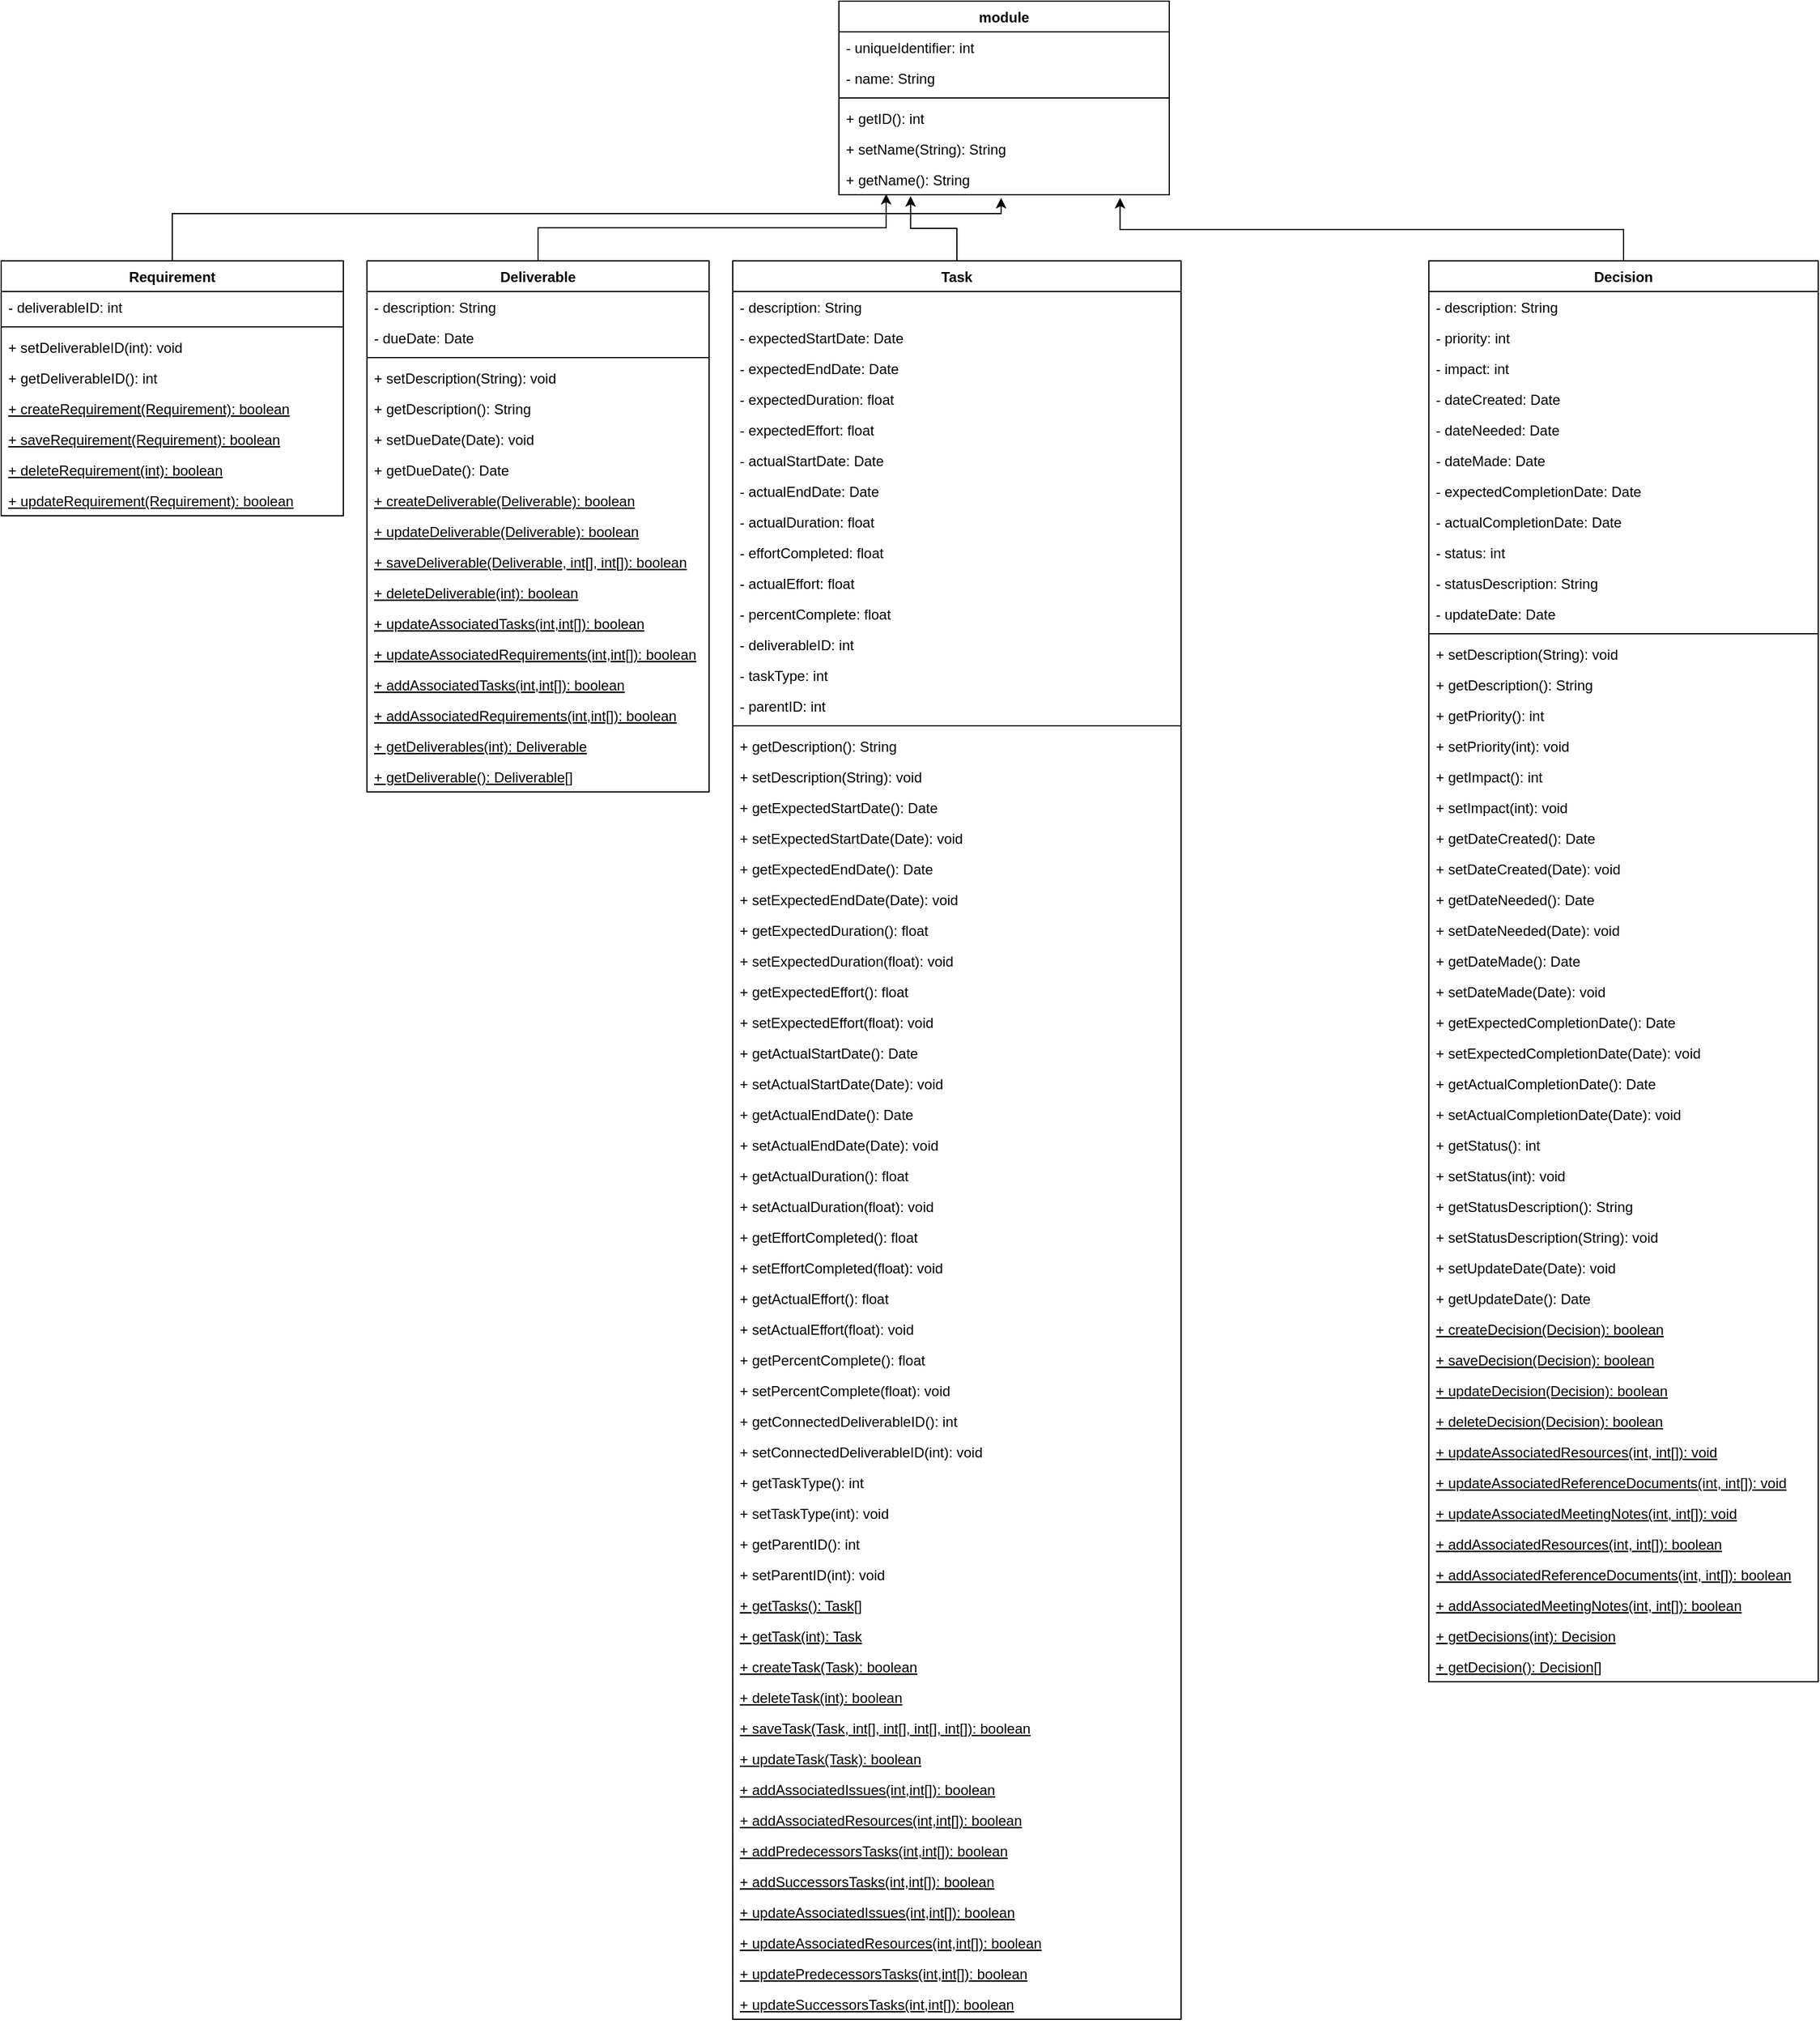 <mxfile version="13.0.5" type="github">
  <diagram id="h3Ek2yhjag-Ijy3UuA3x" name="Page-1">
    <mxGraphModel dx="11185" dy="635" grid="1" gridSize="10" guides="1" tooltips="1" connect="1" arrows="1" fold="1" page="1" pageScale="1" pageWidth="10000" pageHeight="10000" math="0" shadow="0">
      <root>
        <mxCell id="0" />
        <mxCell id="1" parent="0" />
        <mxCell id="AJkytsJuZ1-eA44GaWmQ-24" value="module" style="swimlane;fontStyle=1;align=center;verticalAlign=top;childLayout=stackLayout;horizontal=1;startSize=26;horizontalStack=0;resizeParent=1;resizeParentMax=0;resizeLast=0;collapsible=1;marginBottom=0;" parent="1" vertex="1">
          <mxGeometry x="490" y="40" width="280" height="164" as="geometry" />
        </mxCell>
        <mxCell id="AJkytsJuZ1-eA44GaWmQ-25" value="- uniqueIdentifier: int" style="text;strokeColor=none;fillColor=none;align=left;verticalAlign=top;spacingLeft=4;spacingRight=4;overflow=hidden;rotatable=0;points=[[0,0.5],[1,0.5]];portConstraint=eastwest;" parent="AJkytsJuZ1-eA44GaWmQ-24" vertex="1">
          <mxGeometry y="26" width="280" height="26" as="geometry" />
        </mxCell>
        <mxCell id="AJkytsJuZ1-eA44GaWmQ-26" value="- name: String" style="text;strokeColor=none;fillColor=none;align=left;verticalAlign=top;spacingLeft=4;spacingRight=4;overflow=hidden;rotatable=0;points=[[0,0.5],[1,0.5]];portConstraint=eastwest;" parent="AJkytsJuZ1-eA44GaWmQ-24" vertex="1">
          <mxGeometry y="52" width="280" height="26" as="geometry" />
        </mxCell>
        <mxCell id="AJkytsJuZ1-eA44GaWmQ-29" value="" style="line;strokeWidth=1;fillColor=none;align=left;verticalAlign=middle;spacingTop=-1;spacingLeft=3;spacingRight=3;rotatable=0;labelPosition=right;points=[];portConstraint=eastwest;" parent="AJkytsJuZ1-eA44GaWmQ-24" vertex="1">
          <mxGeometry y="78" width="280" height="8" as="geometry" />
        </mxCell>
        <mxCell id="AJkytsJuZ1-eA44GaWmQ-30" value="+ getID(): int" style="text;strokeColor=none;fillColor=none;align=left;verticalAlign=top;spacingLeft=4;spacingRight=4;overflow=hidden;rotatable=0;points=[[0,0.5],[1,0.5]];portConstraint=eastwest;" parent="AJkytsJuZ1-eA44GaWmQ-24" vertex="1">
          <mxGeometry y="86" width="280" height="26" as="geometry" />
        </mxCell>
        <mxCell id="AJkytsJuZ1-eA44GaWmQ-31" value="+ setName(String): String" style="text;strokeColor=none;fillColor=none;align=left;verticalAlign=top;spacingLeft=4;spacingRight=4;overflow=hidden;rotatable=0;points=[[0,0.5],[1,0.5]];portConstraint=eastwest;" parent="AJkytsJuZ1-eA44GaWmQ-24" vertex="1">
          <mxGeometry y="112" width="280" height="26" as="geometry" />
        </mxCell>
        <mxCell id="AJkytsJuZ1-eA44GaWmQ-32" value="+ getName(): String" style="text;strokeColor=none;fillColor=none;align=left;verticalAlign=top;spacingLeft=4;spacingRight=4;overflow=hidden;rotatable=0;points=[[0,0.5],[1,0.5]];portConstraint=eastwest;" parent="AJkytsJuZ1-eA44GaWmQ-24" vertex="1">
          <mxGeometry y="138" width="280" height="26" as="geometry" />
        </mxCell>
        <mxCell id="AJkytsJuZ1-eA44GaWmQ-47" style="edgeStyle=orthogonalEdgeStyle;rounded=0;orthogonalLoop=1;jettySize=auto;html=1;entryX=0.143;entryY=0.974;entryDx=0;entryDy=0;entryPerimeter=0;" parent="1" source="rIIZ6E1I2lcJWbTjNb9e-1" target="AJkytsJuZ1-eA44GaWmQ-32" edge="1">
          <mxGeometry relative="1" as="geometry" />
        </mxCell>
        <mxCell id="AJkytsJuZ1-eA44GaWmQ-132" style="rounded=0;orthogonalLoop=1;jettySize=auto;html=1;entryX=0.217;entryY=1.045;entryDx=0;entryDy=0;entryPerimeter=0;edgeStyle=elbowEdgeStyle;elbow=vertical;" parent="1" source="AJkytsJuZ1-eA44GaWmQ-66" target="AJkytsJuZ1-eA44GaWmQ-32" edge="1">
          <mxGeometry relative="1" as="geometry" />
        </mxCell>
        <mxCell id="rIIZ6E1I2lcJWbTjNb9e-1" value="Deliverable" style="swimlane;fontStyle=1;align=center;verticalAlign=top;childLayout=stackLayout;horizontal=1;startSize=26;horizontalStack=0;resizeParent=1;resizeParentMax=0;resizeLast=0;collapsible=1;marginBottom=0;" parent="1" vertex="1">
          <mxGeometry x="90" y="260" width="290" height="450" as="geometry" />
        </mxCell>
        <mxCell id="rIIZ6E1I2lcJWbTjNb9e-6" value="- description: String" style="text;strokeColor=none;fillColor=none;align=left;verticalAlign=top;spacingLeft=4;spacingRight=4;overflow=hidden;rotatable=0;points=[[0,0.5],[1,0.5]];portConstraint=eastwest;" parent="rIIZ6E1I2lcJWbTjNb9e-1" vertex="1">
          <mxGeometry y="26" width="290" height="26" as="geometry" />
        </mxCell>
        <mxCell id="rIIZ6E1I2lcJWbTjNb9e-7" value="- dueDate: Date" style="text;strokeColor=none;fillColor=none;align=left;verticalAlign=top;spacingLeft=4;spacingRight=4;overflow=hidden;rotatable=0;points=[[0,0.5],[1,0.5]];portConstraint=eastwest;" parent="rIIZ6E1I2lcJWbTjNb9e-1" vertex="1">
          <mxGeometry y="52" width="290" height="26" as="geometry" />
        </mxCell>
        <mxCell id="rIIZ6E1I2lcJWbTjNb9e-3" value="" style="line;strokeWidth=1;fillColor=none;align=left;verticalAlign=middle;spacingTop=-1;spacingLeft=3;spacingRight=3;rotatable=0;labelPosition=right;points=[];portConstraint=eastwest;" parent="rIIZ6E1I2lcJWbTjNb9e-1" vertex="1">
          <mxGeometry y="78" width="290" height="8" as="geometry" />
        </mxCell>
        <mxCell id="rIIZ6E1I2lcJWbTjNb9e-20" value="+ setDescription(String): void" style="text;strokeColor=none;fillColor=none;align=left;verticalAlign=top;spacingLeft=4;spacingRight=4;overflow=hidden;rotatable=0;points=[[0,0.5],[1,0.5]];portConstraint=eastwest;" parent="rIIZ6E1I2lcJWbTjNb9e-1" vertex="1">
          <mxGeometry y="86" width="290" height="26" as="geometry" />
        </mxCell>
        <mxCell id="rIIZ6E1I2lcJWbTjNb9e-13" value="+ getDescription(): String" style="text;strokeColor=none;fillColor=none;align=left;verticalAlign=top;spacingLeft=4;spacingRight=4;overflow=hidden;rotatable=0;points=[[0,0.5],[1,0.5]];portConstraint=eastwest;" parent="rIIZ6E1I2lcJWbTjNb9e-1" vertex="1">
          <mxGeometry y="112" width="290" height="26" as="geometry" />
        </mxCell>
        <mxCell id="rIIZ6E1I2lcJWbTjNb9e-21" value="+ setDueDate(Date): void" style="text;strokeColor=none;fillColor=none;align=left;verticalAlign=top;spacingLeft=4;spacingRight=4;overflow=hidden;rotatable=0;points=[[0,0.5],[1,0.5]];portConstraint=eastwest;" parent="rIIZ6E1I2lcJWbTjNb9e-1" vertex="1">
          <mxGeometry y="138" width="290" height="26" as="geometry" />
        </mxCell>
        <mxCell id="rIIZ6E1I2lcJWbTjNb9e-14" value="+ getDueDate(): Date" style="text;strokeColor=none;fillColor=none;align=left;verticalAlign=top;spacingLeft=4;spacingRight=4;overflow=hidden;rotatable=0;points=[[0,0.5],[1,0.5]];portConstraint=eastwest;" parent="rIIZ6E1I2lcJWbTjNb9e-1" vertex="1">
          <mxGeometry y="164" width="290" height="26" as="geometry" />
        </mxCell>
        <mxCell id="rIIZ6E1I2lcJWbTjNb9e-15" value="+ createDeliverable(Deliverable): boolean" style="text;strokeColor=none;fillColor=none;align=left;verticalAlign=top;spacingLeft=4;spacingRight=4;overflow=hidden;rotatable=0;points=[[0,0.5],[1,0.5]];portConstraint=eastwest;fontStyle=4" parent="rIIZ6E1I2lcJWbTjNb9e-1" vertex="1">
          <mxGeometry y="190" width="290" height="26" as="geometry" />
        </mxCell>
        <mxCell id="rIIZ6E1I2lcJWbTjNb9e-17" value="+ updateDeliverable(Deliverable): boolean" style="text;strokeColor=none;fillColor=none;align=left;verticalAlign=top;spacingLeft=4;spacingRight=4;overflow=hidden;rotatable=0;points=[[0,0.5],[1,0.5]];portConstraint=eastwest;fontStyle=4" parent="rIIZ6E1I2lcJWbTjNb9e-1" vertex="1">
          <mxGeometry y="216" width="290" height="26" as="geometry" />
        </mxCell>
        <mxCell id="rIIZ6E1I2lcJWbTjNb9e-22" value="+ saveDeliverable(Deliverable, int[], int[]): boolean" style="text;strokeColor=none;fillColor=none;align=left;verticalAlign=top;spacingLeft=4;spacingRight=4;overflow=hidden;rotatable=0;points=[[0,0.5],[1,0.5]];portConstraint=eastwest;fontStyle=4" parent="rIIZ6E1I2lcJWbTjNb9e-1" vertex="1">
          <mxGeometry y="242" width="290" height="26" as="geometry" />
        </mxCell>
        <mxCell id="rIIZ6E1I2lcJWbTjNb9e-24" value="+ deleteDeliverable(int): boolean" style="text;strokeColor=none;fillColor=none;align=left;verticalAlign=top;spacingLeft=4;spacingRight=4;overflow=hidden;rotatable=0;points=[[0,0.5],[1,0.5]];portConstraint=eastwest;fontStyle=4" parent="rIIZ6E1I2lcJWbTjNb9e-1" vertex="1">
          <mxGeometry y="268" width="290" height="26" as="geometry" />
        </mxCell>
        <mxCell id="AJkytsJuZ1-eA44GaWmQ-18" value="+ updateAssociatedTasks(int,int[]): boolean" style="text;strokeColor=none;fillColor=none;align=left;verticalAlign=top;spacingLeft=4;spacingRight=4;overflow=hidden;rotatable=0;points=[[0,0.5],[1,0.5]];portConstraint=eastwest;fontStyle=4" parent="rIIZ6E1I2lcJWbTjNb9e-1" vertex="1">
          <mxGeometry y="294" width="290" height="26" as="geometry" />
        </mxCell>
        <mxCell id="AJkytsJuZ1-eA44GaWmQ-19" value="+ updateAssociatedRequirements(int,int[]): boolean" style="text;strokeColor=none;fillColor=none;align=left;verticalAlign=top;spacingLeft=4;spacingRight=4;overflow=hidden;rotatable=0;points=[[0,0.5],[1,0.5]];portConstraint=eastwest;fontStyle=4" parent="rIIZ6E1I2lcJWbTjNb9e-1" vertex="1">
          <mxGeometry y="320" width="290" height="26" as="geometry" />
        </mxCell>
        <mxCell id="AJkytsJuZ1-eA44GaWmQ-20" value="+ addAssociatedTasks(int,int[]): boolean" style="text;strokeColor=none;fillColor=none;align=left;verticalAlign=top;spacingLeft=4;spacingRight=4;overflow=hidden;rotatable=0;points=[[0,0.5],[1,0.5]];portConstraint=eastwest;fontStyle=4" parent="rIIZ6E1I2lcJWbTjNb9e-1" vertex="1">
          <mxGeometry y="346" width="290" height="26" as="geometry" />
        </mxCell>
        <mxCell id="AJkytsJuZ1-eA44GaWmQ-21" value="+ addAssociatedRequirements(int,int[]): boolean" style="text;strokeColor=none;fillColor=none;align=left;verticalAlign=top;spacingLeft=4;spacingRight=4;overflow=hidden;rotatable=0;points=[[0,0.5],[1,0.5]];portConstraint=eastwest;fontStyle=4" parent="rIIZ6E1I2lcJWbTjNb9e-1" vertex="1">
          <mxGeometry y="372" width="290" height="26" as="geometry" />
        </mxCell>
        <mxCell id="AJkytsJuZ1-eA44GaWmQ-22" value="+ getDeliverables(int): Deliverable" style="text;strokeColor=none;fillColor=none;align=left;verticalAlign=top;spacingLeft=4;spacingRight=4;overflow=hidden;rotatable=0;points=[[0,0.5],[1,0.5]];portConstraint=eastwest;fontStyle=4" parent="rIIZ6E1I2lcJWbTjNb9e-1" vertex="1">
          <mxGeometry y="398" width="290" height="26" as="geometry" />
        </mxCell>
        <mxCell id="AJkytsJuZ1-eA44GaWmQ-23" value="+ getDeliverable(): Deliverable[]" style="text;strokeColor=none;fillColor=none;align=left;verticalAlign=top;spacingLeft=4;spacingRight=4;overflow=hidden;rotatable=0;points=[[0,0.5],[1,0.5]];portConstraint=eastwest;fontStyle=4" parent="rIIZ6E1I2lcJWbTjNb9e-1" vertex="1">
          <mxGeometry y="424" width="290" height="26" as="geometry" />
        </mxCell>
        <mxCell id="oW8NMeTdjoWrqpmzOP1x-64" style="edgeStyle=elbowEdgeStyle;rounded=0;orthogonalLoop=1;jettySize=auto;elbow=vertical;html=1;entryX=0.851;entryY=1.103;entryDx=0;entryDy=0;entryPerimeter=0;" edge="1" parent="1" source="oW8NMeTdjoWrqpmzOP1x-33" target="AJkytsJuZ1-eA44GaWmQ-32">
          <mxGeometry relative="1" as="geometry" />
        </mxCell>
        <mxCell id="oW8NMeTdjoWrqpmzOP1x-33" value="Decision" style="swimlane;fontStyle=1;align=center;verticalAlign=top;childLayout=stackLayout;horizontal=1;startSize=26;horizontalStack=0;resizeParent=1;resizeParentMax=0;resizeLast=0;collapsible=1;marginBottom=0;" vertex="1" parent="1">
          <mxGeometry x="990" y="260" width="330" height="1204" as="geometry">
            <mxRectangle x="990" y="260" width="90" height="26" as="alternateBounds" />
          </mxGeometry>
        </mxCell>
        <mxCell id="oW8NMeTdjoWrqpmzOP1x-34" value="- description: String" style="text;strokeColor=none;fillColor=none;align=left;verticalAlign=top;spacingLeft=4;spacingRight=4;overflow=hidden;rotatable=0;points=[[0,0.5],[1,0.5]];portConstraint=eastwest;" vertex="1" parent="oW8NMeTdjoWrqpmzOP1x-33">
          <mxGeometry y="26" width="330" height="26" as="geometry" />
        </mxCell>
        <mxCell id="oW8NMeTdjoWrqpmzOP1x-35" value="- priority: int " style="text;strokeColor=none;fillColor=none;align=left;verticalAlign=top;spacingLeft=4;spacingRight=4;overflow=hidden;rotatable=0;points=[[0,0.5],[1,0.5]];portConstraint=eastwest;" vertex="1" parent="oW8NMeTdjoWrqpmzOP1x-33">
          <mxGeometry y="52" width="330" height="26" as="geometry" />
        </mxCell>
        <mxCell id="oW8NMeTdjoWrqpmzOP1x-36" value="- impact: int" style="text;strokeColor=none;fillColor=none;align=left;verticalAlign=top;spacingLeft=4;spacingRight=4;overflow=hidden;rotatable=0;points=[[0,0.5],[1,0.5]];portConstraint=eastwest;" vertex="1" parent="oW8NMeTdjoWrqpmzOP1x-33">
          <mxGeometry y="78" width="330" height="26" as="geometry" />
        </mxCell>
        <mxCell id="oW8NMeTdjoWrqpmzOP1x-37" value="- dateCreated: Date" style="text;strokeColor=none;fillColor=none;align=left;verticalAlign=top;spacingLeft=4;spacingRight=4;overflow=hidden;rotatable=0;points=[[0,0.5],[1,0.5]];portConstraint=eastwest;" vertex="1" parent="oW8NMeTdjoWrqpmzOP1x-33">
          <mxGeometry y="104" width="330" height="26" as="geometry" />
        </mxCell>
        <mxCell id="oW8NMeTdjoWrqpmzOP1x-38" value="- dateNeeded: Date" style="text;strokeColor=none;fillColor=none;align=left;verticalAlign=top;spacingLeft=4;spacingRight=4;overflow=hidden;rotatable=0;points=[[0,0.5],[1,0.5]];portConstraint=eastwest;" vertex="1" parent="oW8NMeTdjoWrqpmzOP1x-33">
          <mxGeometry y="130" width="330" height="26" as="geometry" />
        </mxCell>
        <mxCell id="oW8NMeTdjoWrqpmzOP1x-39" value="- dateMade: Date" style="text;strokeColor=none;fillColor=none;align=left;verticalAlign=top;spacingLeft=4;spacingRight=4;overflow=hidden;rotatable=0;points=[[0,0.5],[1,0.5]];portConstraint=eastwest;" vertex="1" parent="oW8NMeTdjoWrqpmzOP1x-33">
          <mxGeometry y="156" width="330" height="26" as="geometry" />
        </mxCell>
        <mxCell id="oW8NMeTdjoWrqpmzOP1x-40" value="- expectedCompletionDate: Date&#xa;" style="text;strokeColor=none;fillColor=none;align=left;verticalAlign=top;spacingLeft=4;spacingRight=4;overflow=hidden;rotatable=0;points=[[0,0.5],[1,0.5]];portConstraint=eastwest;" vertex="1" parent="oW8NMeTdjoWrqpmzOP1x-33">
          <mxGeometry y="182" width="330" height="26" as="geometry" />
        </mxCell>
        <mxCell id="oW8NMeTdjoWrqpmzOP1x-41" value="- actualCompletionDate: Date" style="text;strokeColor=none;fillColor=none;align=left;verticalAlign=top;spacingLeft=4;spacingRight=4;overflow=hidden;rotatable=0;points=[[0,0.5],[1,0.5]];portConstraint=eastwest;" vertex="1" parent="oW8NMeTdjoWrqpmzOP1x-33">
          <mxGeometry y="208" width="330" height="26" as="geometry" />
        </mxCell>
        <mxCell id="oW8NMeTdjoWrqpmzOP1x-43" value="- status: int" style="text;strokeColor=none;fillColor=none;align=left;verticalAlign=top;spacingLeft=4;spacingRight=4;overflow=hidden;rotatable=0;points=[[0,0.5],[1,0.5]];portConstraint=eastwest;" vertex="1" parent="oW8NMeTdjoWrqpmzOP1x-33">
          <mxGeometry y="234" width="330" height="26" as="geometry" />
        </mxCell>
        <mxCell id="oW8NMeTdjoWrqpmzOP1x-44" value="- statusDescription: String" style="text;strokeColor=none;fillColor=none;align=left;verticalAlign=top;spacingLeft=4;spacingRight=4;overflow=hidden;rotatable=0;points=[[0,0.5],[1,0.5]];portConstraint=eastwest;" vertex="1" parent="oW8NMeTdjoWrqpmzOP1x-33">
          <mxGeometry y="260" width="330" height="26" as="geometry" />
        </mxCell>
        <mxCell id="oW8NMeTdjoWrqpmzOP1x-45" value="- updateDate: Date" style="text;strokeColor=none;fillColor=none;align=left;verticalAlign=top;spacingLeft=4;spacingRight=4;overflow=hidden;rotatable=0;points=[[0,0.5],[1,0.5]];portConstraint=eastwest;" vertex="1" parent="oW8NMeTdjoWrqpmzOP1x-33">
          <mxGeometry y="286" width="330" height="26" as="geometry" />
        </mxCell>
        <mxCell id="oW8NMeTdjoWrqpmzOP1x-46" value="" style="line;strokeWidth=1;fillColor=none;align=left;verticalAlign=middle;spacingTop=-1;spacingLeft=3;spacingRight=3;rotatable=0;labelPosition=right;points=[];portConstraint=eastwest;" vertex="1" parent="oW8NMeTdjoWrqpmzOP1x-33">
          <mxGeometry y="312" width="330" height="8" as="geometry" />
        </mxCell>
        <mxCell id="oW8NMeTdjoWrqpmzOP1x-49" value="+ setDescription(String): void" style="text;strokeColor=none;fillColor=none;align=left;verticalAlign=top;spacingLeft=4;spacingRight=4;overflow=hidden;rotatable=0;points=[[0,0.5],[1,0.5]];portConstraint=eastwest;" vertex="1" parent="oW8NMeTdjoWrqpmzOP1x-33">
          <mxGeometry y="320" width="330" height="26" as="geometry" />
        </mxCell>
        <mxCell id="oW8NMeTdjoWrqpmzOP1x-50" value="+ getDescription(): String" style="text;strokeColor=none;fillColor=none;align=left;verticalAlign=top;spacingLeft=4;spacingRight=4;overflow=hidden;rotatable=0;points=[[0,0.5],[1,0.5]];portConstraint=eastwest;" vertex="1" parent="oW8NMeTdjoWrqpmzOP1x-33">
          <mxGeometry y="346" width="330" height="26" as="geometry" />
        </mxCell>
        <mxCell id="oW8NMeTdjoWrqpmzOP1x-88" value="+ getPriority(): int " style="text;strokeColor=none;fillColor=none;align=left;verticalAlign=top;spacingLeft=4;spacingRight=4;overflow=hidden;rotatable=0;points=[[0,0.5],[1,0.5]];portConstraint=eastwest;" vertex="1" parent="oW8NMeTdjoWrqpmzOP1x-33">
          <mxGeometry y="372" width="330" height="26" as="geometry" />
        </mxCell>
        <mxCell id="oW8NMeTdjoWrqpmzOP1x-89" value="+ setPriority(int): void" style="text;strokeColor=none;fillColor=none;align=left;verticalAlign=top;spacingLeft=4;spacingRight=4;overflow=hidden;rotatable=0;points=[[0,0.5],[1,0.5]];portConstraint=eastwest;" vertex="1" parent="oW8NMeTdjoWrqpmzOP1x-33">
          <mxGeometry y="398" width="330" height="26" as="geometry" />
        </mxCell>
        <mxCell id="oW8NMeTdjoWrqpmzOP1x-90" value="+ getImpact(): int" style="text;strokeColor=none;fillColor=none;align=left;verticalAlign=top;spacingLeft=4;spacingRight=4;overflow=hidden;rotatable=0;points=[[0,0.5],[1,0.5]];portConstraint=eastwest;" vertex="1" parent="oW8NMeTdjoWrqpmzOP1x-33">
          <mxGeometry y="424" width="330" height="26" as="geometry" />
        </mxCell>
        <mxCell id="oW8NMeTdjoWrqpmzOP1x-91" value="+ setImpact(int): void" style="text;strokeColor=none;fillColor=none;align=left;verticalAlign=top;spacingLeft=4;spacingRight=4;overflow=hidden;rotatable=0;points=[[0,0.5],[1,0.5]];portConstraint=eastwest;" vertex="1" parent="oW8NMeTdjoWrqpmzOP1x-33">
          <mxGeometry y="450" width="330" height="26" as="geometry" />
        </mxCell>
        <mxCell id="oW8NMeTdjoWrqpmzOP1x-92" value="+ getDateCreated(): Date" style="text;strokeColor=none;fillColor=none;align=left;verticalAlign=top;spacingLeft=4;spacingRight=4;overflow=hidden;rotatable=0;points=[[0,0.5],[1,0.5]];portConstraint=eastwest;" vertex="1" parent="oW8NMeTdjoWrqpmzOP1x-33">
          <mxGeometry y="476" width="330" height="26" as="geometry" />
        </mxCell>
        <mxCell id="oW8NMeTdjoWrqpmzOP1x-93" value="+ setDateCreated(Date): void" style="text;strokeColor=none;fillColor=none;align=left;verticalAlign=top;spacingLeft=4;spacingRight=4;overflow=hidden;rotatable=0;points=[[0,0.5],[1,0.5]];portConstraint=eastwest;" vertex="1" parent="oW8NMeTdjoWrqpmzOP1x-33">
          <mxGeometry y="502" width="330" height="26" as="geometry" />
        </mxCell>
        <mxCell id="oW8NMeTdjoWrqpmzOP1x-94" value="+ getDateNeeded(): Date" style="text;strokeColor=none;fillColor=none;align=left;verticalAlign=top;spacingLeft=4;spacingRight=4;overflow=hidden;rotatable=0;points=[[0,0.5],[1,0.5]];portConstraint=eastwest;" vertex="1" parent="oW8NMeTdjoWrqpmzOP1x-33">
          <mxGeometry y="528" width="330" height="26" as="geometry" />
        </mxCell>
        <mxCell id="oW8NMeTdjoWrqpmzOP1x-95" value="+ setDateNeeded(Date): void" style="text;strokeColor=none;fillColor=none;align=left;verticalAlign=top;spacingLeft=4;spacingRight=4;overflow=hidden;rotatable=0;points=[[0,0.5],[1,0.5]];portConstraint=eastwest;" vertex="1" parent="oW8NMeTdjoWrqpmzOP1x-33">
          <mxGeometry y="554" width="330" height="26" as="geometry" />
        </mxCell>
        <mxCell id="oW8NMeTdjoWrqpmzOP1x-96" value="+ getDateMade(): Date" style="text;strokeColor=none;fillColor=none;align=left;verticalAlign=top;spacingLeft=4;spacingRight=4;overflow=hidden;rotatable=0;points=[[0,0.5],[1,0.5]];portConstraint=eastwest;" vertex="1" parent="oW8NMeTdjoWrqpmzOP1x-33">
          <mxGeometry y="580" width="330" height="26" as="geometry" />
        </mxCell>
        <mxCell id="oW8NMeTdjoWrqpmzOP1x-97" value="+ setDateMade(Date): void" style="text;strokeColor=none;fillColor=none;align=left;verticalAlign=top;spacingLeft=4;spacingRight=4;overflow=hidden;rotatable=0;points=[[0,0.5],[1,0.5]];portConstraint=eastwest;" vertex="1" parent="oW8NMeTdjoWrqpmzOP1x-33">
          <mxGeometry y="606" width="330" height="26" as="geometry" />
        </mxCell>
        <mxCell id="oW8NMeTdjoWrqpmzOP1x-110" value="+ getExpectedCompletionDate(): Date&#xa;" style="text;strokeColor=none;fillColor=none;align=left;verticalAlign=top;spacingLeft=4;spacingRight=4;overflow=hidden;rotatable=0;points=[[0,0.5],[1,0.5]];portConstraint=eastwest;" vertex="1" parent="oW8NMeTdjoWrqpmzOP1x-33">
          <mxGeometry y="632" width="330" height="26" as="geometry" />
        </mxCell>
        <mxCell id="oW8NMeTdjoWrqpmzOP1x-111" value="+ setExpectedCompletionDate(Date): void&#xa;" style="text;strokeColor=none;fillColor=none;align=left;verticalAlign=top;spacingLeft=4;spacingRight=4;overflow=hidden;rotatable=0;points=[[0,0.5],[1,0.5]];portConstraint=eastwest;" vertex="1" parent="oW8NMeTdjoWrqpmzOP1x-33">
          <mxGeometry y="658" width="330" height="26" as="geometry" />
        </mxCell>
        <mxCell id="oW8NMeTdjoWrqpmzOP1x-112" value="+ getActualCompletionDate(): Date" style="text;strokeColor=none;fillColor=none;align=left;verticalAlign=top;spacingLeft=4;spacingRight=4;overflow=hidden;rotatable=0;points=[[0,0.5],[1,0.5]];portConstraint=eastwest;" vertex="1" parent="oW8NMeTdjoWrqpmzOP1x-33">
          <mxGeometry y="684" width="330" height="26" as="geometry" />
        </mxCell>
        <mxCell id="oW8NMeTdjoWrqpmzOP1x-113" value="+ setActualCompletionDate(Date): void" style="text;strokeColor=none;fillColor=none;align=left;verticalAlign=top;spacingLeft=4;spacingRight=4;overflow=hidden;rotatable=0;points=[[0,0.5],[1,0.5]];portConstraint=eastwest;" vertex="1" parent="oW8NMeTdjoWrqpmzOP1x-33">
          <mxGeometry y="710" width="330" height="26" as="geometry" />
        </mxCell>
        <mxCell id="oW8NMeTdjoWrqpmzOP1x-116" value="+ getStatus(): int" style="text;strokeColor=none;fillColor=none;align=left;verticalAlign=top;spacingLeft=4;spacingRight=4;overflow=hidden;rotatable=0;points=[[0,0.5],[1,0.5]];portConstraint=eastwest;" vertex="1" parent="oW8NMeTdjoWrqpmzOP1x-33">
          <mxGeometry y="736" width="330" height="26" as="geometry" />
        </mxCell>
        <mxCell id="oW8NMeTdjoWrqpmzOP1x-117" value="+ setStatus(int): void" style="text;strokeColor=none;fillColor=none;align=left;verticalAlign=top;spacingLeft=4;spacingRight=4;overflow=hidden;rotatable=0;points=[[0,0.5],[1,0.5]];portConstraint=eastwest;" vertex="1" parent="oW8NMeTdjoWrqpmzOP1x-33">
          <mxGeometry y="762" width="330" height="26" as="geometry" />
        </mxCell>
        <mxCell id="oW8NMeTdjoWrqpmzOP1x-118" value="+ getStatusDescription(): String" style="text;strokeColor=none;fillColor=none;align=left;verticalAlign=top;spacingLeft=4;spacingRight=4;overflow=hidden;rotatable=0;points=[[0,0.5],[1,0.5]];portConstraint=eastwest;" vertex="1" parent="oW8NMeTdjoWrqpmzOP1x-33">
          <mxGeometry y="788" width="330" height="26" as="geometry" />
        </mxCell>
        <mxCell id="oW8NMeTdjoWrqpmzOP1x-119" value="+ setStatusDescription(String): void" style="text;strokeColor=none;fillColor=none;align=left;verticalAlign=top;spacingLeft=4;spacingRight=4;overflow=hidden;rotatable=0;points=[[0,0.5],[1,0.5]];portConstraint=eastwest;" vertex="1" parent="oW8NMeTdjoWrqpmzOP1x-33">
          <mxGeometry y="814" width="330" height="26" as="geometry" />
        </mxCell>
        <mxCell id="oW8NMeTdjoWrqpmzOP1x-121" value="+ setUpdateDate(Date): void" style="text;strokeColor=none;fillColor=none;align=left;verticalAlign=top;spacingLeft=4;spacingRight=4;overflow=hidden;rotatable=0;points=[[0,0.5],[1,0.5]];portConstraint=eastwest;" vertex="1" parent="oW8NMeTdjoWrqpmzOP1x-33">
          <mxGeometry y="840" width="330" height="26" as="geometry" />
        </mxCell>
        <mxCell id="oW8NMeTdjoWrqpmzOP1x-122" value="+ getUpdateDate(): Date" style="text;strokeColor=none;fillColor=none;align=left;verticalAlign=top;spacingLeft=4;spacingRight=4;overflow=hidden;rotatable=0;points=[[0,0.5],[1,0.5]];portConstraint=eastwest;" vertex="1" parent="oW8NMeTdjoWrqpmzOP1x-33">
          <mxGeometry y="866" width="330" height="26" as="geometry" />
        </mxCell>
        <mxCell id="oW8NMeTdjoWrqpmzOP1x-53" value="+ createDecision(Decision): boolean" style="text;strokeColor=none;fillColor=none;align=left;verticalAlign=top;spacingLeft=4;spacingRight=4;overflow=hidden;rotatable=0;points=[[0,0.5],[1,0.5]];portConstraint=eastwest;fontStyle=4" vertex="1" parent="oW8NMeTdjoWrqpmzOP1x-33">
          <mxGeometry y="892" width="330" height="26" as="geometry" />
        </mxCell>
        <mxCell id="oW8NMeTdjoWrqpmzOP1x-54" value="+ saveDecision(Decision): boolean" style="text;strokeColor=none;fillColor=none;align=left;verticalAlign=top;spacingLeft=4;spacingRight=4;overflow=hidden;rotatable=0;points=[[0,0.5],[1,0.5]];portConstraint=eastwest;fontStyle=4" vertex="1" parent="oW8NMeTdjoWrqpmzOP1x-33">
          <mxGeometry y="918" width="330" height="26" as="geometry" />
        </mxCell>
        <mxCell id="oW8NMeTdjoWrqpmzOP1x-55" value="+ updateDecision(Decision): boolean" style="text;strokeColor=none;fillColor=none;align=left;verticalAlign=top;spacingLeft=4;spacingRight=4;overflow=hidden;rotatable=0;points=[[0,0.5],[1,0.5]];portConstraint=eastwest;fontStyle=4" vertex="1" parent="oW8NMeTdjoWrqpmzOP1x-33">
          <mxGeometry y="944" width="330" height="26" as="geometry" />
        </mxCell>
        <mxCell id="oW8NMeTdjoWrqpmzOP1x-56" value="+ deleteDecision(Decision): boolean" style="text;strokeColor=none;fillColor=none;align=left;verticalAlign=top;spacingLeft=4;spacingRight=4;overflow=hidden;rotatable=0;points=[[0,0.5],[1,0.5]];portConstraint=eastwest;fontStyle=4" vertex="1" parent="oW8NMeTdjoWrqpmzOP1x-33">
          <mxGeometry y="970" width="330" height="26" as="geometry" />
        </mxCell>
        <mxCell id="oW8NMeTdjoWrqpmzOP1x-57" value="+ updateAssociatedResources(int, int[]): void" style="text;strokeColor=none;fillColor=none;align=left;verticalAlign=top;spacingLeft=4;spacingRight=4;overflow=hidden;rotatable=0;points=[[0,0.5],[1,0.5]];portConstraint=eastwest;fontStyle=4" vertex="1" parent="oW8NMeTdjoWrqpmzOP1x-33">
          <mxGeometry y="996" width="330" height="26" as="geometry" />
        </mxCell>
        <mxCell id="oW8NMeTdjoWrqpmzOP1x-58" value="+ updateAssociatedReferenceDocuments(int, int[]): void" style="text;strokeColor=none;fillColor=none;align=left;verticalAlign=top;spacingLeft=4;spacingRight=4;overflow=hidden;rotatable=0;points=[[0,0.5],[1,0.5]];portConstraint=eastwest;fontStyle=4" vertex="1" parent="oW8NMeTdjoWrqpmzOP1x-33">
          <mxGeometry y="1022" width="330" height="26" as="geometry" />
        </mxCell>
        <mxCell id="oW8NMeTdjoWrqpmzOP1x-59" value="+ updateAssociatedMeetingNotes(int, int[]): void" style="text;strokeColor=none;fillColor=none;align=left;verticalAlign=top;spacingLeft=4;spacingRight=4;overflow=hidden;rotatable=0;points=[[0,0.5],[1,0.5]];portConstraint=eastwest;fontStyle=4" vertex="1" parent="oW8NMeTdjoWrqpmzOP1x-33">
          <mxGeometry y="1048" width="330" height="26" as="geometry" />
        </mxCell>
        <mxCell id="oW8NMeTdjoWrqpmzOP1x-60" value="+ addAssociatedResources(int, int[]): boolean" style="text;strokeColor=none;fillColor=none;align=left;verticalAlign=top;spacingLeft=4;spacingRight=4;overflow=hidden;rotatable=0;points=[[0,0.5],[1,0.5]];portConstraint=eastwest;fontStyle=4" vertex="1" parent="oW8NMeTdjoWrqpmzOP1x-33">
          <mxGeometry y="1074" width="330" height="26" as="geometry" />
        </mxCell>
        <mxCell id="oW8NMeTdjoWrqpmzOP1x-61" value="+ addAssociatedReferenceDocuments(int, int[]): boolean" style="text;strokeColor=none;fillColor=none;align=left;verticalAlign=top;spacingLeft=4;spacingRight=4;overflow=hidden;rotatable=0;points=[[0,0.5],[1,0.5]];portConstraint=eastwest;fontStyle=4" vertex="1" parent="oW8NMeTdjoWrqpmzOP1x-33">
          <mxGeometry y="1100" width="330" height="26" as="geometry" />
        </mxCell>
        <mxCell id="oW8NMeTdjoWrqpmzOP1x-63" value="+ addAssociatedMeetingNotes(int, int[]): boolean" style="text;strokeColor=none;fillColor=none;align=left;verticalAlign=top;spacingLeft=4;spacingRight=4;overflow=hidden;rotatable=0;points=[[0,0.5],[1,0.5]];portConstraint=eastwest;fontStyle=4" vertex="1" parent="oW8NMeTdjoWrqpmzOP1x-33">
          <mxGeometry y="1126" width="330" height="26" as="geometry" />
        </mxCell>
        <mxCell id="oW8NMeTdjoWrqpmzOP1x-123" value="+ getDecisions(int): Decision" style="text;strokeColor=none;fillColor=none;align=left;verticalAlign=top;spacingLeft=4;spacingRight=4;overflow=hidden;rotatable=0;points=[[0,0.5],[1,0.5]];portConstraint=eastwest;fontStyle=4" vertex="1" parent="oW8NMeTdjoWrqpmzOP1x-33">
          <mxGeometry y="1152" width="330" height="26" as="geometry" />
        </mxCell>
        <mxCell id="oW8NMeTdjoWrqpmzOP1x-124" value="+ getDecision(): Decision[]" style="text;strokeColor=none;fillColor=none;align=left;verticalAlign=top;spacingLeft=4;spacingRight=4;overflow=hidden;rotatable=0;points=[[0,0.5],[1,0.5]];portConstraint=eastwest;fontStyle=4" vertex="1" parent="oW8NMeTdjoWrqpmzOP1x-33">
          <mxGeometry y="1178" width="330" height="26" as="geometry" />
        </mxCell>
        <mxCell id="oW8NMeTdjoWrqpmzOP1x-143" style="edgeStyle=elbowEdgeStyle;rounded=0;orthogonalLoop=1;jettySize=auto;elbow=vertical;html=1;entryX=0.491;entryY=1.103;entryDx=0;entryDy=0;entryPerimeter=0;" edge="1" parent="1" source="oW8NMeTdjoWrqpmzOP1x-125" target="AJkytsJuZ1-eA44GaWmQ-32">
          <mxGeometry relative="1" as="geometry">
            <Array as="points">
              <mxPoint x="510" y="220" />
            </Array>
          </mxGeometry>
        </mxCell>
        <mxCell id="oW8NMeTdjoWrqpmzOP1x-125" value="Requirement" style="swimlane;fontStyle=1;align=center;verticalAlign=top;childLayout=stackLayout;horizontal=1;startSize=26;horizontalStack=0;resizeParent=1;resizeParentMax=0;resizeLast=0;collapsible=1;marginBottom=0;" vertex="1" parent="1">
          <mxGeometry x="-220" y="260" width="290" height="216" as="geometry" />
        </mxCell>
        <mxCell id="oW8NMeTdjoWrqpmzOP1x-127" value="- deliverableID: int" style="text;strokeColor=none;fillColor=none;align=left;verticalAlign=top;spacingLeft=4;spacingRight=4;overflow=hidden;rotatable=0;points=[[0,0.5],[1,0.5]];portConstraint=eastwest;" vertex="1" parent="oW8NMeTdjoWrqpmzOP1x-125">
          <mxGeometry y="26" width="290" height="26" as="geometry" />
        </mxCell>
        <mxCell id="oW8NMeTdjoWrqpmzOP1x-128" value="" style="line;strokeWidth=1;fillColor=none;align=left;verticalAlign=middle;spacingTop=-1;spacingLeft=3;spacingRight=3;rotatable=0;labelPosition=right;points=[];portConstraint=eastwest;" vertex="1" parent="oW8NMeTdjoWrqpmzOP1x-125">
          <mxGeometry y="52" width="290" height="8" as="geometry" />
        </mxCell>
        <mxCell id="oW8NMeTdjoWrqpmzOP1x-129" value="+ setDeliverableID(int): void" style="text;strokeColor=none;fillColor=none;align=left;verticalAlign=top;spacingLeft=4;spacingRight=4;overflow=hidden;rotatable=0;points=[[0,0.5],[1,0.5]];portConstraint=eastwest;" vertex="1" parent="oW8NMeTdjoWrqpmzOP1x-125">
          <mxGeometry y="60" width="290" height="26" as="geometry" />
        </mxCell>
        <mxCell id="oW8NMeTdjoWrqpmzOP1x-132" value="+ getDeliverableID(): int" style="text;strokeColor=none;fillColor=none;align=left;verticalAlign=top;spacingLeft=4;spacingRight=4;overflow=hidden;rotatable=0;points=[[0,0.5],[1,0.5]];portConstraint=eastwest;" vertex="1" parent="oW8NMeTdjoWrqpmzOP1x-125">
          <mxGeometry y="86" width="290" height="26" as="geometry" />
        </mxCell>
        <mxCell id="oW8NMeTdjoWrqpmzOP1x-145" value="+ createRequirement(Requirement): boolean" style="text;strokeColor=none;fillColor=none;align=left;verticalAlign=top;spacingLeft=4;spacingRight=4;overflow=hidden;rotatable=0;points=[[0,0.5],[1,0.5]];portConstraint=eastwest;fontStyle=4" vertex="1" parent="oW8NMeTdjoWrqpmzOP1x-125">
          <mxGeometry y="112" width="290" height="26" as="geometry" />
        </mxCell>
        <mxCell id="oW8NMeTdjoWrqpmzOP1x-147" value="+ saveRequirement(Requirement): boolean" style="text;strokeColor=none;fillColor=none;align=left;verticalAlign=top;spacingLeft=4;spacingRight=4;overflow=hidden;rotatable=0;points=[[0,0.5],[1,0.5]];portConstraint=eastwest;fontStyle=4" vertex="1" parent="oW8NMeTdjoWrqpmzOP1x-125">
          <mxGeometry y="138" width="290" height="26" as="geometry" />
        </mxCell>
        <mxCell id="oW8NMeTdjoWrqpmzOP1x-148" value="+ deleteRequirement(int): boolean" style="text;strokeColor=none;fillColor=none;align=left;verticalAlign=top;spacingLeft=4;spacingRight=4;overflow=hidden;rotatable=0;points=[[0,0.5],[1,0.5]];portConstraint=eastwest;fontStyle=4" vertex="1" parent="oW8NMeTdjoWrqpmzOP1x-125">
          <mxGeometry y="164" width="290" height="26" as="geometry" />
        </mxCell>
        <mxCell id="oW8NMeTdjoWrqpmzOP1x-146" value="+ updateRequirement(Requirement): boolean" style="text;strokeColor=none;fillColor=none;align=left;verticalAlign=top;spacingLeft=4;spacingRight=4;overflow=hidden;rotatable=0;points=[[0,0.5],[1,0.5]];portConstraint=eastwest;fontStyle=4" vertex="1" parent="oW8NMeTdjoWrqpmzOP1x-125">
          <mxGeometry y="190" width="290" height="26" as="geometry" />
        </mxCell>
        <mxCell id="AJkytsJuZ1-eA44GaWmQ-66" value="Task" style="swimlane;fontStyle=1;align=center;verticalAlign=top;childLayout=stackLayout;horizontal=1;startSize=26;horizontalStack=0;resizeParent=1;resizeParentMax=0;resizeLast=0;collapsible=1;marginBottom=0;" parent="1" vertex="1">
          <mxGeometry x="400" y="260" width="380" height="1490" as="geometry" />
        </mxCell>
        <mxCell id="AJkytsJuZ1-eA44GaWmQ-67" value="- description: String" style="text;strokeColor=none;fillColor=none;align=left;verticalAlign=top;spacingLeft=4;spacingRight=4;overflow=hidden;rotatable=0;points=[[0,0.5],[1,0.5]];portConstraint=eastwest;" parent="AJkytsJuZ1-eA44GaWmQ-66" vertex="1">
          <mxGeometry y="26" width="380" height="26" as="geometry" />
        </mxCell>
        <mxCell id="AJkytsJuZ1-eA44GaWmQ-84" value="- expectedStartDate: Date" style="text;strokeColor=none;fillColor=none;align=left;verticalAlign=top;spacingLeft=4;spacingRight=4;overflow=hidden;rotatable=0;points=[[0,0.5],[1,0.5]];portConstraint=eastwest;" parent="AJkytsJuZ1-eA44GaWmQ-66" vertex="1">
          <mxGeometry y="52" width="380" height="26" as="geometry" />
        </mxCell>
        <mxCell id="AJkytsJuZ1-eA44GaWmQ-85" value="- expectedEndDate: Date" style="text;strokeColor=none;fillColor=none;align=left;verticalAlign=top;spacingLeft=4;spacingRight=4;overflow=hidden;rotatable=0;points=[[0,0.5],[1,0.5]];portConstraint=eastwest;" parent="AJkytsJuZ1-eA44GaWmQ-66" vertex="1">
          <mxGeometry y="78" width="380" height="26" as="geometry" />
        </mxCell>
        <mxCell id="AJkytsJuZ1-eA44GaWmQ-87" value="- expectedDuration: float" style="text;strokeColor=none;fillColor=none;align=left;verticalAlign=top;spacingLeft=4;spacingRight=4;overflow=hidden;rotatable=0;points=[[0,0.5],[1,0.5]];portConstraint=eastwest;" parent="AJkytsJuZ1-eA44GaWmQ-66" vertex="1">
          <mxGeometry y="104" width="380" height="26" as="geometry" />
        </mxCell>
        <mxCell id="AJkytsJuZ1-eA44GaWmQ-68" value="- expectedEffort: float" style="text;strokeColor=none;fillColor=none;align=left;verticalAlign=top;spacingLeft=4;spacingRight=4;overflow=hidden;rotatable=0;points=[[0,0.5],[1,0.5]];portConstraint=eastwest;" parent="AJkytsJuZ1-eA44GaWmQ-66" vertex="1">
          <mxGeometry y="130" width="380" height="26" as="geometry" />
        </mxCell>
        <mxCell id="AJkytsJuZ1-eA44GaWmQ-122" value="- actualStartDate: Date" style="text;strokeColor=none;fillColor=none;align=left;verticalAlign=top;spacingLeft=4;spacingRight=4;overflow=hidden;rotatable=0;points=[[0,0.5],[1,0.5]];portConstraint=eastwest;" parent="AJkytsJuZ1-eA44GaWmQ-66" vertex="1">
          <mxGeometry y="156" width="380" height="26" as="geometry" />
        </mxCell>
        <mxCell id="AJkytsJuZ1-eA44GaWmQ-124" value="- actualEndDate: Date" style="text;strokeColor=none;fillColor=none;align=left;verticalAlign=top;spacingLeft=4;spacingRight=4;overflow=hidden;rotatable=0;points=[[0,0.5],[1,0.5]];portConstraint=eastwest;" parent="AJkytsJuZ1-eA44GaWmQ-66" vertex="1">
          <mxGeometry y="182" width="380" height="26" as="geometry" />
        </mxCell>
        <mxCell id="AJkytsJuZ1-eA44GaWmQ-125" value="- actualDuration: float" style="text;strokeColor=none;fillColor=none;align=left;verticalAlign=top;spacingLeft=4;spacingRight=4;overflow=hidden;rotatable=0;points=[[0,0.5],[1,0.5]];portConstraint=eastwest;" parent="AJkytsJuZ1-eA44GaWmQ-66" vertex="1">
          <mxGeometry y="208" width="380" height="26" as="geometry" />
        </mxCell>
        <mxCell id="AJkytsJuZ1-eA44GaWmQ-126" value="- effortCompleted: float" style="text;strokeColor=none;fillColor=none;align=left;verticalAlign=top;spacingLeft=4;spacingRight=4;overflow=hidden;rotatable=0;points=[[0,0.5],[1,0.5]];portConstraint=eastwest;" parent="AJkytsJuZ1-eA44GaWmQ-66" vertex="1">
          <mxGeometry y="234" width="380" height="26" as="geometry" />
        </mxCell>
        <mxCell id="AJkytsJuZ1-eA44GaWmQ-127" value="- actualEffort: float" style="text;strokeColor=none;fillColor=none;align=left;verticalAlign=top;spacingLeft=4;spacingRight=4;overflow=hidden;rotatable=0;points=[[0,0.5],[1,0.5]];portConstraint=eastwest;" parent="AJkytsJuZ1-eA44GaWmQ-66" vertex="1">
          <mxGeometry y="260" width="380" height="26" as="geometry" />
        </mxCell>
        <mxCell id="AJkytsJuZ1-eA44GaWmQ-128" value="- percentComplete: float" style="text;strokeColor=none;fillColor=none;align=left;verticalAlign=top;spacingLeft=4;spacingRight=4;overflow=hidden;rotatable=0;points=[[0,0.5],[1,0.5]];portConstraint=eastwest;" parent="AJkytsJuZ1-eA44GaWmQ-66" vertex="1">
          <mxGeometry y="286" width="380" height="26" as="geometry" />
        </mxCell>
        <mxCell id="AJkytsJuZ1-eA44GaWmQ-129" value="- deliverableID: int" style="text;strokeColor=none;fillColor=none;align=left;verticalAlign=top;spacingLeft=4;spacingRight=4;overflow=hidden;rotatable=0;points=[[0,0.5],[1,0.5]];portConstraint=eastwest;" parent="AJkytsJuZ1-eA44GaWmQ-66" vertex="1">
          <mxGeometry y="312" width="380" height="26" as="geometry" />
        </mxCell>
        <mxCell id="AJkytsJuZ1-eA44GaWmQ-130" value="- taskType: int" style="text;strokeColor=none;fillColor=none;align=left;verticalAlign=top;spacingLeft=4;spacingRight=4;overflow=hidden;rotatable=0;points=[[0,0.5],[1,0.5]];portConstraint=eastwest;" parent="AJkytsJuZ1-eA44GaWmQ-66" vertex="1">
          <mxGeometry y="338" width="380" height="26" as="geometry" />
        </mxCell>
        <mxCell id="AJkytsJuZ1-eA44GaWmQ-131" value="- parentID: int" style="text;strokeColor=none;fillColor=none;align=left;verticalAlign=top;spacingLeft=4;spacingRight=4;overflow=hidden;rotatable=0;points=[[0,0.5],[1,0.5]];portConstraint=eastwest;" parent="AJkytsJuZ1-eA44GaWmQ-66" vertex="1">
          <mxGeometry y="364" width="380" height="26" as="geometry" />
        </mxCell>
        <mxCell id="AJkytsJuZ1-eA44GaWmQ-137" value="" style="line;strokeWidth=1;fillColor=none;align=left;verticalAlign=middle;spacingTop=-1;spacingLeft=3;spacingRight=3;rotatable=0;labelPosition=right;points=[];portConstraint=eastwest;" parent="AJkytsJuZ1-eA44GaWmQ-66" vertex="1">
          <mxGeometry y="390" width="380" height="8" as="geometry" />
        </mxCell>
        <mxCell id="AJkytsJuZ1-eA44GaWmQ-134" value="+ getDescription(): String" style="text;strokeColor=none;fillColor=none;align=left;verticalAlign=top;spacingLeft=4;spacingRight=4;overflow=hidden;rotatable=0;points=[[0,0.5],[1,0.5]];portConstraint=eastwest;" parent="AJkytsJuZ1-eA44GaWmQ-66" vertex="1">
          <mxGeometry y="398" width="380" height="26" as="geometry" />
        </mxCell>
        <mxCell id="AJkytsJuZ1-eA44GaWmQ-133" value="+ setDescription(String): void" style="text;strokeColor=none;fillColor=none;align=left;verticalAlign=top;spacingLeft=4;spacingRight=4;overflow=hidden;rotatable=0;points=[[0,0.5],[1,0.5]];portConstraint=eastwest;" parent="AJkytsJuZ1-eA44GaWmQ-66" vertex="1">
          <mxGeometry y="424" width="380" height="26" as="geometry" />
        </mxCell>
        <mxCell id="AJkytsJuZ1-eA44GaWmQ-136" value="+ getExpectedStartDate(): Date" style="text;strokeColor=none;fillColor=none;align=left;verticalAlign=top;spacingLeft=4;spacingRight=4;overflow=hidden;rotatable=0;points=[[0,0.5],[1,0.5]];portConstraint=eastwest;" parent="AJkytsJuZ1-eA44GaWmQ-66" vertex="1">
          <mxGeometry y="450" width="380" height="26" as="geometry" />
        </mxCell>
        <mxCell id="AJkytsJuZ1-eA44GaWmQ-135" value="+ setExpectedStartDate(Date): void" style="text;strokeColor=none;fillColor=none;align=left;verticalAlign=top;spacingLeft=4;spacingRight=4;overflow=hidden;rotatable=0;points=[[0,0.5],[1,0.5]];portConstraint=eastwest;" parent="AJkytsJuZ1-eA44GaWmQ-66" vertex="1">
          <mxGeometry y="476" width="380" height="26" as="geometry" />
        </mxCell>
        <mxCell id="AJkytsJuZ1-eA44GaWmQ-139" value="+ getExpectedEndDate(): Date" style="text;strokeColor=none;fillColor=none;align=left;verticalAlign=top;spacingLeft=4;spacingRight=4;overflow=hidden;rotatable=0;points=[[0,0.5],[1,0.5]];portConstraint=eastwest;" parent="AJkytsJuZ1-eA44GaWmQ-66" vertex="1">
          <mxGeometry y="502" width="380" height="26" as="geometry" />
        </mxCell>
        <mxCell id="AJkytsJuZ1-eA44GaWmQ-140" value="+ setExpectedEndDate(Date): void" style="text;strokeColor=none;fillColor=none;align=left;verticalAlign=top;spacingLeft=4;spacingRight=4;overflow=hidden;rotatable=0;points=[[0,0.5],[1,0.5]];portConstraint=eastwest;" parent="AJkytsJuZ1-eA44GaWmQ-66" vertex="1">
          <mxGeometry y="528" width="380" height="26" as="geometry" />
        </mxCell>
        <mxCell id="AJkytsJuZ1-eA44GaWmQ-141" value="+ getExpectedDuration(): float" style="text;strokeColor=none;fillColor=none;align=left;verticalAlign=top;spacingLeft=4;spacingRight=4;overflow=hidden;rotatable=0;points=[[0,0.5],[1,0.5]];portConstraint=eastwest;" parent="AJkytsJuZ1-eA44GaWmQ-66" vertex="1">
          <mxGeometry y="554" width="380" height="26" as="geometry" />
        </mxCell>
        <mxCell id="AJkytsJuZ1-eA44GaWmQ-142" value="+ setExpectedDuration(float): void" style="text;strokeColor=none;fillColor=none;align=left;verticalAlign=top;spacingLeft=4;spacingRight=4;overflow=hidden;rotatable=0;points=[[0,0.5],[1,0.5]];portConstraint=eastwest;" parent="AJkytsJuZ1-eA44GaWmQ-66" vertex="1">
          <mxGeometry y="580" width="380" height="26" as="geometry" />
        </mxCell>
        <mxCell id="AJkytsJuZ1-eA44GaWmQ-143" value="+ getExpectedEffort(): float" style="text;strokeColor=none;fillColor=none;align=left;verticalAlign=top;spacingLeft=4;spacingRight=4;overflow=hidden;rotatable=0;points=[[0,0.5],[1,0.5]];portConstraint=eastwest;" parent="AJkytsJuZ1-eA44GaWmQ-66" vertex="1">
          <mxGeometry y="606" width="380" height="26" as="geometry" />
        </mxCell>
        <mxCell id="AJkytsJuZ1-eA44GaWmQ-144" value="+ setExpectedEffort(float): void" style="text;strokeColor=none;fillColor=none;align=left;verticalAlign=top;spacingLeft=4;spacingRight=4;overflow=hidden;rotatable=0;points=[[0,0.5],[1,0.5]];portConstraint=eastwest;" parent="AJkytsJuZ1-eA44GaWmQ-66" vertex="1">
          <mxGeometry y="632" width="380" height="26" as="geometry" />
        </mxCell>
        <mxCell id="AJkytsJuZ1-eA44GaWmQ-145" value="+ getActualStartDate(): Date" style="text;strokeColor=none;fillColor=none;align=left;verticalAlign=top;spacingLeft=4;spacingRight=4;overflow=hidden;rotatable=0;points=[[0,0.5],[1,0.5]];portConstraint=eastwest;" parent="AJkytsJuZ1-eA44GaWmQ-66" vertex="1">
          <mxGeometry y="658" width="380" height="26" as="geometry" />
        </mxCell>
        <mxCell id="AJkytsJuZ1-eA44GaWmQ-146" value="+ setActualStartDate(Date): void" style="text;strokeColor=none;fillColor=none;align=left;verticalAlign=top;spacingLeft=4;spacingRight=4;overflow=hidden;rotatable=0;points=[[0,0.5],[1,0.5]];portConstraint=eastwest;" parent="AJkytsJuZ1-eA44GaWmQ-66" vertex="1">
          <mxGeometry y="684" width="380" height="26" as="geometry" />
        </mxCell>
        <mxCell id="AJkytsJuZ1-eA44GaWmQ-147" value="+ getActualEndDate(): Date" style="text;strokeColor=none;fillColor=none;align=left;verticalAlign=top;spacingLeft=4;spacingRight=4;overflow=hidden;rotatable=0;points=[[0,0.5],[1,0.5]];portConstraint=eastwest;" parent="AJkytsJuZ1-eA44GaWmQ-66" vertex="1">
          <mxGeometry y="710" width="380" height="26" as="geometry" />
        </mxCell>
        <mxCell id="AJkytsJuZ1-eA44GaWmQ-148" value="+ setActualEndDate(Date): void" style="text;strokeColor=none;fillColor=none;align=left;verticalAlign=top;spacingLeft=4;spacingRight=4;overflow=hidden;rotatable=0;points=[[0,0.5],[1,0.5]];portConstraint=eastwest;" parent="AJkytsJuZ1-eA44GaWmQ-66" vertex="1">
          <mxGeometry y="736" width="380" height="26" as="geometry" />
        </mxCell>
        <mxCell id="AJkytsJuZ1-eA44GaWmQ-150" value="+ getActualDuration(): float" style="text;strokeColor=none;fillColor=none;align=left;verticalAlign=top;spacingLeft=4;spacingRight=4;overflow=hidden;rotatable=0;points=[[0,0.5],[1,0.5]];portConstraint=eastwest;" parent="AJkytsJuZ1-eA44GaWmQ-66" vertex="1">
          <mxGeometry y="762" width="380" height="26" as="geometry" />
        </mxCell>
        <mxCell id="AJkytsJuZ1-eA44GaWmQ-151" value="+ setActualDuration(float): void" style="text;strokeColor=none;fillColor=none;align=left;verticalAlign=top;spacingLeft=4;spacingRight=4;overflow=hidden;rotatable=0;points=[[0,0.5],[1,0.5]];portConstraint=eastwest;" parent="AJkytsJuZ1-eA44GaWmQ-66" vertex="1">
          <mxGeometry y="788" width="380" height="26" as="geometry" />
        </mxCell>
        <mxCell id="AJkytsJuZ1-eA44GaWmQ-152" value="+ getEffortCompleted(): float" style="text;strokeColor=none;fillColor=none;align=left;verticalAlign=top;spacingLeft=4;spacingRight=4;overflow=hidden;rotatable=0;points=[[0,0.5],[1,0.5]];portConstraint=eastwest;" parent="AJkytsJuZ1-eA44GaWmQ-66" vertex="1">
          <mxGeometry y="814" width="380" height="26" as="geometry" />
        </mxCell>
        <mxCell id="AJkytsJuZ1-eA44GaWmQ-153" value="+ setEffortCompleted(float): void" style="text;strokeColor=none;fillColor=none;align=left;verticalAlign=top;spacingLeft=4;spacingRight=4;overflow=hidden;rotatable=0;points=[[0,0.5],[1,0.5]];portConstraint=eastwest;" parent="AJkytsJuZ1-eA44GaWmQ-66" vertex="1">
          <mxGeometry y="840" width="380" height="26" as="geometry" />
        </mxCell>
        <mxCell id="AJkytsJuZ1-eA44GaWmQ-155" value="+ getActualEffort(): float" style="text;strokeColor=none;fillColor=none;align=left;verticalAlign=top;spacingLeft=4;spacingRight=4;overflow=hidden;rotatable=0;points=[[0,0.5],[1,0.5]];portConstraint=eastwest;" parent="AJkytsJuZ1-eA44GaWmQ-66" vertex="1">
          <mxGeometry y="866" width="380" height="26" as="geometry" />
        </mxCell>
        <mxCell id="AJkytsJuZ1-eA44GaWmQ-156" value="+ setActualEffort(float): void" style="text;strokeColor=none;fillColor=none;align=left;verticalAlign=top;spacingLeft=4;spacingRight=4;overflow=hidden;rotatable=0;points=[[0,0.5],[1,0.5]];portConstraint=eastwest;" parent="AJkytsJuZ1-eA44GaWmQ-66" vertex="1">
          <mxGeometry y="892" width="380" height="26" as="geometry" />
        </mxCell>
        <mxCell id="AJkytsJuZ1-eA44GaWmQ-157" value="+ getPercentComplete(): float" style="text;strokeColor=none;fillColor=none;align=left;verticalAlign=top;spacingLeft=4;spacingRight=4;overflow=hidden;rotatable=0;points=[[0,0.5],[1,0.5]];portConstraint=eastwest;" parent="AJkytsJuZ1-eA44GaWmQ-66" vertex="1">
          <mxGeometry y="918" width="380" height="26" as="geometry" />
        </mxCell>
        <mxCell id="AJkytsJuZ1-eA44GaWmQ-158" value="+ setPercentComplete(float): void" style="text;strokeColor=none;fillColor=none;align=left;verticalAlign=top;spacingLeft=4;spacingRight=4;overflow=hidden;rotatable=0;points=[[0,0.5],[1,0.5]];portConstraint=eastwest;" parent="AJkytsJuZ1-eA44GaWmQ-66" vertex="1">
          <mxGeometry y="944" width="380" height="26" as="geometry" />
        </mxCell>
        <mxCell id="AJkytsJuZ1-eA44GaWmQ-159" value="+ getConnectedDeliverableID(): int" style="text;strokeColor=none;fillColor=none;align=left;verticalAlign=top;spacingLeft=4;spacingRight=4;overflow=hidden;rotatable=0;points=[[0,0.5],[1,0.5]];portConstraint=eastwest;" parent="AJkytsJuZ1-eA44GaWmQ-66" vertex="1">
          <mxGeometry y="970" width="380" height="26" as="geometry" />
        </mxCell>
        <mxCell id="AJkytsJuZ1-eA44GaWmQ-160" value="+ setConnectedDeliverableID(int): void" style="text;strokeColor=none;fillColor=none;align=left;verticalAlign=top;spacingLeft=4;spacingRight=4;overflow=hidden;rotatable=0;points=[[0,0.5],[1,0.5]];portConstraint=eastwest;" parent="AJkytsJuZ1-eA44GaWmQ-66" vertex="1">
          <mxGeometry y="996" width="380" height="26" as="geometry" />
        </mxCell>
        <mxCell id="AJkytsJuZ1-eA44GaWmQ-161" value="+ getTaskType(): int" style="text;strokeColor=none;fillColor=none;align=left;verticalAlign=top;spacingLeft=4;spacingRight=4;overflow=hidden;rotatable=0;points=[[0,0.5],[1,0.5]];portConstraint=eastwest;" parent="AJkytsJuZ1-eA44GaWmQ-66" vertex="1">
          <mxGeometry y="1022" width="380" height="26" as="geometry" />
        </mxCell>
        <mxCell id="AJkytsJuZ1-eA44GaWmQ-162" value="+ setTaskType(int): void" style="text;strokeColor=none;fillColor=none;align=left;verticalAlign=top;spacingLeft=4;spacingRight=4;overflow=hidden;rotatable=0;points=[[0,0.5],[1,0.5]];portConstraint=eastwest;" parent="AJkytsJuZ1-eA44GaWmQ-66" vertex="1">
          <mxGeometry y="1048" width="380" height="26" as="geometry" />
        </mxCell>
        <mxCell id="AJkytsJuZ1-eA44GaWmQ-163" value="+ getParentID(): int" style="text;strokeColor=none;fillColor=none;align=left;verticalAlign=top;spacingLeft=4;spacingRight=4;overflow=hidden;rotatable=0;points=[[0,0.5],[1,0.5]];portConstraint=eastwest;" parent="AJkytsJuZ1-eA44GaWmQ-66" vertex="1">
          <mxGeometry y="1074" width="380" height="26" as="geometry" />
        </mxCell>
        <mxCell id="AJkytsJuZ1-eA44GaWmQ-164" value="+ setParentID(int): void" style="text;strokeColor=none;fillColor=none;align=left;verticalAlign=top;spacingLeft=4;spacingRight=4;overflow=hidden;rotatable=0;points=[[0,0.5],[1,0.5]];portConstraint=eastwest;" parent="AJkytsJuZ1-eA44GaWmQ-66" vertex="1">
          <mxGeometry y="1100" width="380" height="26" as="geometry" />
        </mxCell>
        <mxCell id="AJkytsJuZ1-eA44GaWmQ-166" value="+ getTasks(): Task[]" style="text;strokeColor=none;fillColor=none;align=left;verticalAlign=top;spacingLeft=4;spacingRight=4;overflow=hidden;rotatable=0;points=[[0,0.5],[1,0.5]];portConstraint=eastwest;fontStyle=4" parent="AJkytsJuZ1-eA44GaWmQ-66" vertex="1">
          <mxGeometry y="1126" width="380" height="26" as="geometry" />
        </mxCell>
        <mxCell id="AJkytsJuZ1-eA44GaWmQ-165" value="+ getTask(int): Task" style="text;strokeColor=none;fillColor=none;align=left;verticalAlign=top;spacingLeft=4;spacingRight=4;overflow=hidden;rotatable=0;points=[[0,0.5],[1,0.5]];portConstraint=eastwest;fontStyle=4" parent="AJkytsJuZ1-eA44GaWmQ-66" vertex="1">
          <mxGeometry y="1152" width="380" height="26" as="geometry" />
        </mxCell>
        <mxCell id="AJkytsJuZ1-eA44GaWmQ-167" value="+ createTask(Task): boolean" style="text;strokeColor=none;fillColor=none;align=left;verticalAlign=top;spacingLeft=4;spacingRight=4;overflow=hidden;rotatable=0;points=[[0,0.5],[1,0.5]];portConstraint=eastwest;fontStyle=4" parent="AJkytsJuZ1-eA44GaWmQ-66" vertex="1">
          <mxGeometry y="1178" width="380" height="26" as="geometry" />
        </mxCell>
        <mxCell id="AJkytsJuZ1-eA44GaWmQ-170" value="+ deleteTask(int): boolean" style="text;strokeColor=none;fillColor=none;align=left;verticalAlign=top;spacingLeft=4;spacingRight=4;overflow=hidden;rotatable=0;points=[[0,0.5],[1,0.5]];portConstraint=eastwest;fontStyle=4" parent="AJkytsJuZ1-eA44GaWmQ-66" vertex="1">
          <mxGeometry y="1204" width="380" height="26" as="geometry" />
        </mxCell>
        <mxCell id="AJkytsJuZ1-eA44GaWmQ-169" value="+ saveTask(Task, int[], int[], int[], int[]): boolean" style="text;strokeColor=none;fillColor=none;align=left;verticalAlign=top;spacingLeft=4;spacingRight=4;overflow=hidden;rotatable=0;points=[[0,0.5],[1,0.5]];portConstraint=eastwest;fontStyle=4" parent="AJkytsJuZ1-eA44GaWmQ-66" vertex="1">
          <mxGeometry y="1230" width="380" height="26" as="geometry" />
        </mxCell>
        <mxCell id="AJkytsJuZ1-eA44GaWmQ-168" value="+ updateTask(Task): boolean" style="text;strokeColor=none;fillColor=none;align=left;verticalAlign=top;spacingLeft=4;spacingRight=4;overflow=hidden;rotatable=0;points=[[0,0.5],[1,0.5]];portConstraint=eastwest;fontStyle=4" parent="AJkytsJuZ1-eA44GaWmQ-66" vertex="1">
          <mxGeometry y="1256" width="380" height="26" as="geometry" />
        </mxCell>
        <mxCell id="AJkytsJuZ1-eA44GaWmQ-171" value="+ addAssociatedIssues(int,int[]): boolean" style="text;strokeColor=none;fillColor=none;align=left;verticalAlign=top;spacingLeft=4;spacingRight=4;overflow=hidden;rotatable=0;points=[[0,0.5],[1,0.5]];portConstraint=eastwest;fontStyle=4" parent="AJkytsJuZ1-eA44GaWmQ-66" vertex="1">
          <mxGeometry y="1282" width="380" height="26" as="geometry" />
        </mxCell>
        <mxCell id="AJkytsJuZ1-eA44GaWmQ-172" value="+ addAssociatedResources(int,int[]): boolean" style="text;strokeColor=none;fillColor=none;align=left;verticalAlign=top;spacingLeft=4;spacingRight=4;overflow=hidden;rotatable=0;points=[[0,0.5],[1,0.5]];portConstraint=eastwest;fontStyle=4" parent="AJkytsJuZ1-eA44GaWmQ-66" vertex="1">
          <mxGeometry y="1308" width="380" height="26" as="geometry" />
        </mxCell>
        <mxCell id="AJkytsJuZ1-eA44GaWmQ-173" value="+ addPredecessorsTasks(int,int[]): boolean" style="text;strokeColor=none;fillColor=none;align=left;verticalAlign=top;spacingLeft=4;spacingRight=4;overflow=hidden;rotatable=0;points=[[0,0.5],[1,0.5]];portConstraint=eastwest;fontStyle=4" parent="AJkytsJuZ1-eA44GaWmQ-66" vertex="1">
          <mxGeometry y="1334" width="380" height="26" as="geometry" />
        </mxCell>
        <mxCell id="AJkytsJuZ1-eA44GaWmQ-174" value="+ addSuccessorsTasks(int,int[]): boolean" style="text;strokeColor=none;fillColor=none;align=left;verticalAlign=top;spacingLeft=4;spacingRight=4;overflow=hidden;rotatable=0;points=[[0,0.5],[1,0.5]];portConstraint=eastwest;fontStyle=4" parent="AJkytsJuZ1-eA44GaWmQ-66" vertex="1">
          <mxGeometry y="1360" width="380" height="26" as="geometry" />
        </mxCell>
        <mxCell id="AJkytsJuZ1-eA44GaWmQ-175" value="+ updateAssociatedIssues(int,int[]): boolean" style="text;strokeColor=none;fillColor=none;align=left;verticalAlign=top;spacingLeft=4;spacingRight=4;overflow=hidden;rotatable=0;points=[[0,0.5],[1,0.5]];portConstraint=eastwest;fontStyle=4" parent="AJkytsJuZ1-eA44GaWmQ-66" vertex="1">
          <mxGeometry y="1386" width="380" height="26" as="geometry" />
        </mxCell>
        <mxCell id="AJkytsJuZ1-eA44GaWmQ-176" value="+ updateAssociatedResources(int,int[]): boolean" style="text;strokeColor=none;fillColor=none;align=left;verticalAlign=top;spacingLeft=4;spacingRight=4;overflow=hidden;rotatable=0;points=[[0,0.5],[1,0.5]];portConstraint=eastwest;fontStyle=4" parent="AJkytsJuZ1-eA44GaWmQ-66" vertex="1">
          <mxGeometry y="1412" width="380" height="26" as="geometry" />
        </mxCell>
        <mxCell id="AJkytsJuZ1-eA44GaWmQ-177" value="+ updatePredecessorsTasks(int,int[]): boolean" style="text;strokeColor=none;fillColor=none;align=left;verticalAlign=top;spacingLeft=4;spacingRight=4;overflow=hidden;rotatable=0;points=[[0,0.5],[1,0.5]];portConstraint=eastwest;fontStyle=4" parent="AJkytsJuZ1-eA44GaWmQ-66" vertex="1">
          <mxGeometry y="1438" width="380" height="26" as="geometry" />
        </mxCell>
        <mxCell id="AJkytsJuZ1-eA44GaWmQ-178" value="+ updateSuccessorsTasks(int,int[]): boolean" style="text;strokeColor=none;fillColor=none;align=left;verticalAlign=top;spacingLeft=4;spacingRight=4;overflow=hidden;rotatable=0;points=[[0,0.5],[1,0.5]];portConstraint=eastwest;fontStyle=4" parent="AJkytsJuZ1-eA44GaWmQ-66" vertex="1">
          <mxGeometry y="1464" width="380" height="26" as="geometry" />
        </mxCell>
      </root>
    </mxGraphModel>
  </diagram>
</mxfile>
